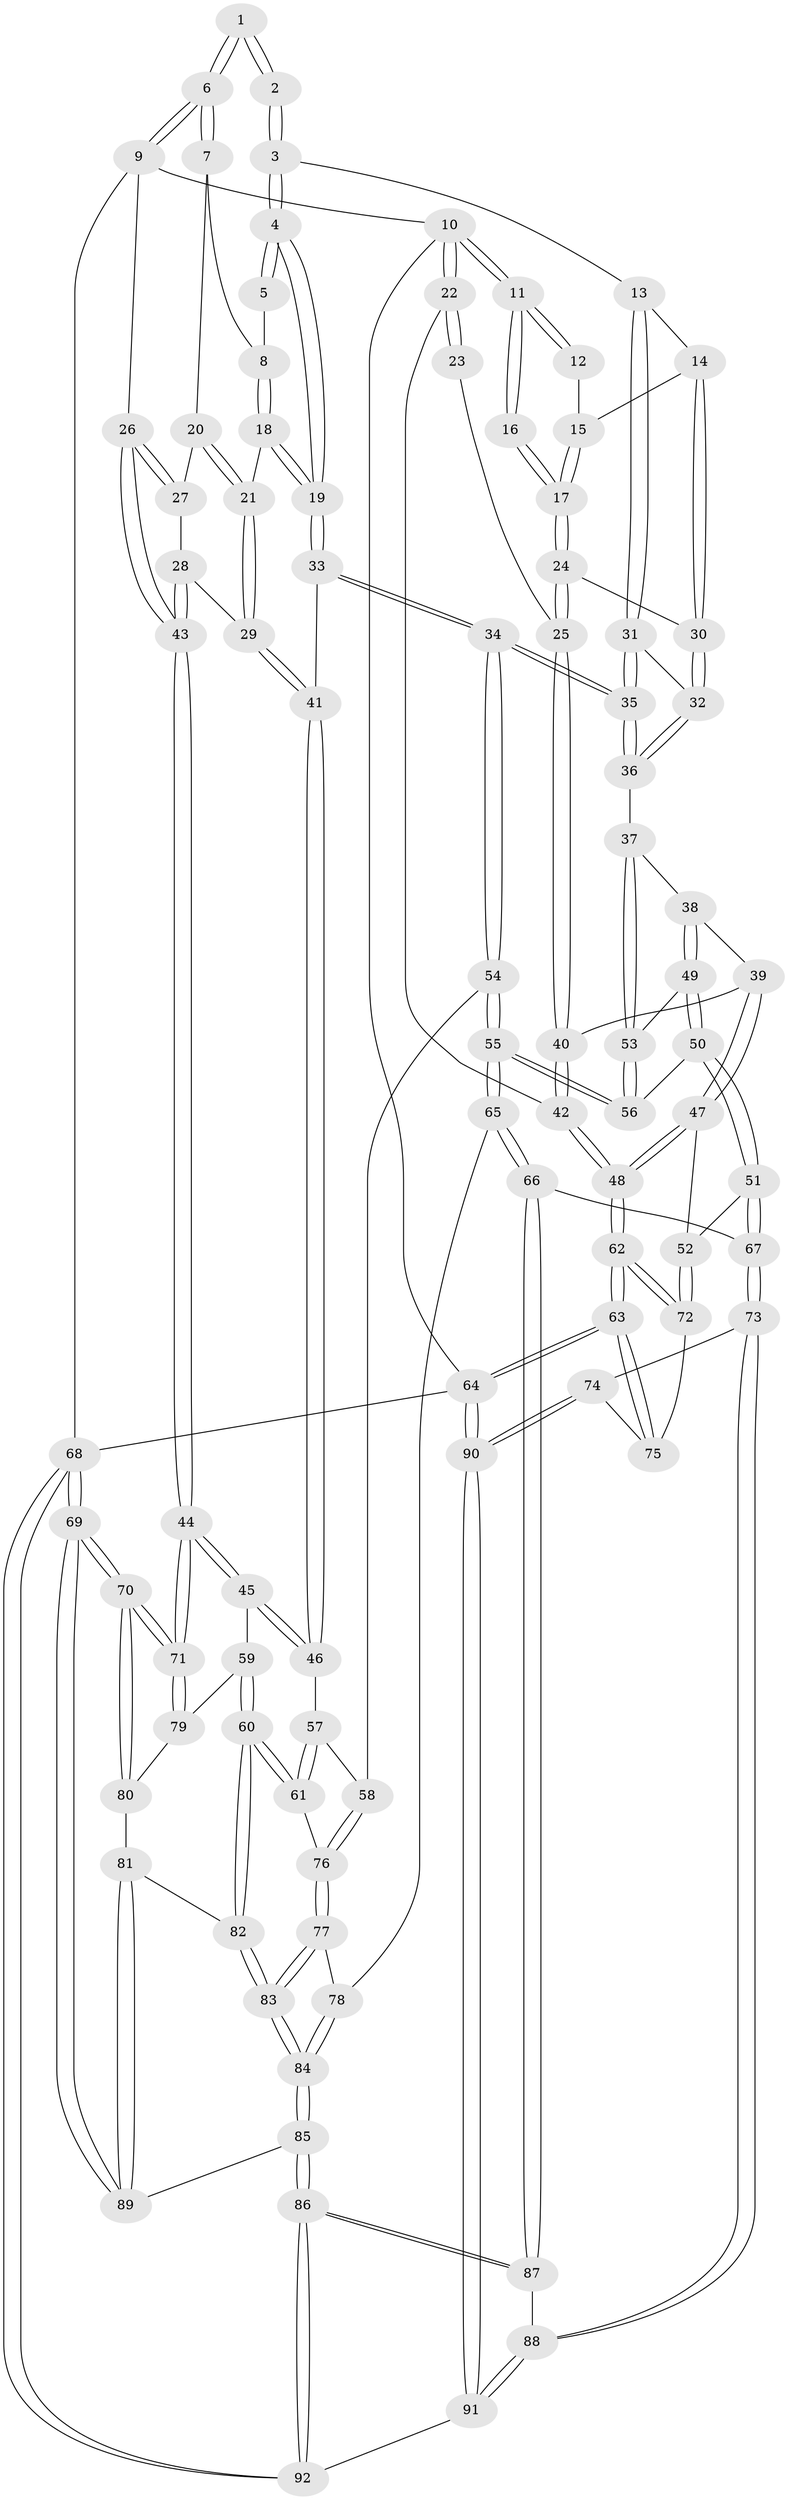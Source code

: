 // coarse degree distribution, {3: 0.07407407407407407, 4: 0.42592592592592593, 5: 0.35185185185185186, 6: 0.12962962962962962, 7: 0.018518518518518517}
// Generated by graph-tools (version 1.1) at 2025/42/03/06/25 10:42:35]
// undirected, 92 vertices, 227 edges
graph export_dot {
graph [start="1"]
  node [color=gray90,style=filled];
  1 [pos="+0.751377400549172+0"];
  2 [pos="+0.5237899963804618+0"];
  3 [pos="+0.5439815758377476+0.16363609838380777"];
  4 [pos="+0.6415800739248964+0.230610997315667"];
  5 [pos="+0.7501425763254019+0"];
  6 [pos="+1+0"];
  7 [pos="+0.8784253601427139+0.1245713334713163"];
  8 [pos="+0.7520841335112339+0.044253343506835"];
  9 [pos="+1+0"];
  10 [pos="+0+0"];
  11 [pos="+0+0"];
  12 [pos="+0.30949168269052163+0"];
  13 [pos="+0.46353679406586834+0.1854319478758242"];
  14 [pos="+0.438985250931698+0.18151919535931996"];
  15 [pos="+0.3006939863893554+0"];
  16 [pos="+0.14281413961396583+0.11220523034605485"];
  17 [pos="+0.21446857145944445+0.13838000143993381"];
  18 [pos="+0.7021784923542967+0.21288988968507427"];
  19 [pos="+0.6552525884176528+0.24228245313411856"];
  20 [pos="+0.8619256494212221+0.159865005200034"];
  21 [pos="+0.787060063787393+0.1914124265754732"];
  22 [pos="+0+0.038137342881289574"];
  23 [pos="+0+0.09682429801297247"];
  24 [pos="+0.2207735122266989+0.16183592008360587"];
  25 [pos="+0.12321449589657076+0.2571184424446962"];
  26 [pos="+1+0.21478467797514783"];
  27 [pos="+0.8747204278705659+0.17371162972557128"];
  28 [pos="+0.983715503922777+0.33626113482187886"];
  29 [pos="+0.9000793099304681+0.336935019800023"];
  30 [pos="+0.25251952417858+0.1825877201751375"];
  31 [pos="+0.42774132906975976+0.30997612018672904"];
  32 [pos="+0.27468373325655027+0.2512352628336616"];
  33 [pos="+0.6625708218949617+0.32730029115102177"];
  34 [pos="+0.47024797107076205+0.4617979592272312"];
  35 [pos="+0.41223388684432+0.4101816813043866"];
  36 [pos="+0.3083707620263158+0.383076349302535"];
  37 [pos="+0.26640576772602015+0.41521790923423624"];
  38 [pos="+0.16114260758634663+0.4140433822550109"];
  39 [pos="+0.11140387724514475+0.3769450799724901"];
  40 [pos="+0.10430292927071966+0.27974948750833134"];
  41 [pos="+0.7097380832613528+0.3757690896071061"];
  42 [pos="+0+0.23970087137373702"];
  43 [pos="+1+0.41050650832613134"];
  44 [pos="+1+0.5307911512185739"];
  45 [pos="+0.82937249549945+0.5263390396169152"];
  46 [pos="+0.7159569289410289+0.3929499856702048"];
  47 [pos="+0+0.5020596430765001"];
  48 [pos="+0+0.507915748085902"];
  49 [pos="+0.15288570643518296+0.5120019856588633"];
  50 [pos="+0.12683166684229366+0.5733388618570447"];
  51 [pos="+0.1099353248853876+0.587277345677496"];
  52 [pos="+0.10992067352153535+0.5872771510552196"];
  53 [pos="+0.2655941951405409+0.5035273879760551"];
  54 [pos="+0.4668675070494955+0.5508368376725716"];
  55 [pos="+0.37425261964816187+0.6474671466770208"];
  56 [pos="+0.28524682625203335+0.5671927566217211"];
  57 [pos="+0.6905703474974247+0.4532072479036163"];
  58 [pos="+0.5652224661198146+0.5927048030271779"];
  59 [pos="+0.7622174735377206+0.6272272454110183"];
  60 [pos="+0.6960315060026617+0.6561588206835286"];
  61 [pos="+0.6678393602925862+0.6404883591331906"];
  62 [pos="+0+0.6673026215808193"];
  63 [pos="+0+1"];
  64 [pos="+0+1"];
  65 [pos="+0.36941166645406176+0.6676944965210566"];
  66 [pos="+0.3430586709200445+0.7090495405291037"];
  67 [pos="+0.21307070286616955+0.7335748700799664"];
  68 [pos="+1+1"];
  69 [pos="+1+1"];
  70 [pos="+1+0.8786980671467333"];
  71 [pos="+1+0.7261796111875636"];
  72 [pos="+0.03863324088194413+0.7048970035874486"];
  73 [pos="+0.16487856059724104+0.7833230792394877"];
  74 [pos="+0.14222531245876993+0.790559336389265"];
  75 [pos="+0.05759937485094816+0.7321414286695013"];
  76 [pos="+0.6113413332217164+0.6275730180797741"];
  77 [pos="+0.5610252466969278+0.7264835866102425"];
  78 [pos="+0.4910480594238041+0.7297111933921481"];
  79 [pos="+0.8248045822039604+0.6830077967177861"];
  80 [pos="+0.8124188702093952+0.7916833911919322"];
  81 [pos="+0.7635388348919294+0.8043304157240494"];
  82 [pos="+0.6990836606264899+0.7790498623378856"];
  83 [pos="+0.6210082729452855+0.8406552328418628"];
  84 [pos="+0.5713526716672824+0.9222129362937719"];
  85 [pos="+0.5262185378696412+1"];
  86 [pos="+0.48855667998870583+1"];
  87 [pos="+0.38011232011271445+0.8537877955032569"];
  88 [pos="+0.21042685722330803+0.8690608681433396"];
  89 [pos="+0.7814943182133439+0.9006287691730713"];
  90 [pos="+0+1"];
  91 [pos="+0.24223548886669807+1"];
  92 [pos="+0.4878291555189803+1"];
  1 -- 2;
  1 -- 2;
  1 -- 6;
  1 -- 6;
  2 -- 3;
  2 -- 3;
  3 -- 4;
  3 -- 4;
  3 -- 13;
  4 -- 5;
  4 -- 5;
  4 -- 19;
  4 -- 19;
  5 -- 8;
  6 -- 7;
  6 -- 7;
  6 -- 9;
  6 -- 9;
  7 -- 8;
  7 -- 20;
  8 -- 18;
  8 -- 18;
  9 -- 10;
  9 -- 26;
  9 -- 68;
  10 -- 11;
  10 -- 11;
  10 -- 22;
  10 -- 22;
  10 -- 64;
  11 -- 12;
  11 -- 12;
  11 -- 16;
  11 -- 16;
  12 -- 15;
  13 -- 14;
  13 -- 31;
  13 -- 31;
  14 -- 15;
  14 -- 30;
  14 -- 30;
  15 -- 17;
  15 -- 17;
  16 -- 17;
  16 -- 17;
  17 -- 24;
  17 -- 24;
  18 -- 19;
  18 -- 19;
  18 -- 21;
  19 -- 33;
  19 -- 33;
  20 -- 21;
  20 -- 21;
  20 -- 27;
  21 -- 29;
  21 -- 29;
  22 -- 23;
  22 -- 23;
  22 -- 42;
  23 -- 25;
  24 -- 25;
  24 -- 25;
  24 -- 30;
  25 -- 40;
  25 -- 40;
  26 -- 27;
  26 -- 27;
  26 -- 43;
  26 -- 43;
  27 -- 28;
  28 -- 29;
  28 -- 43;
  28 -- 43;
  29 -- 41;
  29 -- 41;
  30 -- 32;
  30 -- 32;
  31 -- 32;
  31 -- 35;
  31 -- 35;
  32 -- 36;
  32 -- 36;
  33 -- 34;
  33 -- 34;
  33 -- 41;
  34 -- 35;
  34 -- 35;
  34 -- 54;
  34 -- 54;
  35 -- 36;
  35 -- 36;
  36 -- 37;
  37 -- 38;
  37 -- 53;
  37 -- 53;
  38 -- 39;
  38 -- 49;
  38 -- 49;
  39 -- 40;
  39 -- 47;
  39 -- 47;
  40 -- 42;
  40 -- 42;
  41 -- 46;
  41 -- 46;
  42 -- 48;
  42 -- 48;
  43 -- 44;
  43 -- 44;
  44 -- 45;
  44 -- 45;
  44 -- 71;
  44 -- 71;
  45 -- 46;
  45 -- 46;
  45 -- 59;
  46 -- 57;
  47 -- 48;
  47 -- 48;
  47 -- 52;
  48 -- 62;
  48 -- 62;
  49 -- 50;
  49 -- 50;
  49 -- 53;
  50 -- 51;
  50 -- 51;
  50 -- 56;
  51 -- 52;
  51 -- 67;
  51 -- 67;
  52 -- 72;
  52 -- 72;
  53 -- 56;
  53 -- 56;
  54 -- 55;
  54 -- 55;
  54 -- 58;
  55 -- 56;
  55 -- 56;
  55 -- 65;
  55 -- 65;
  57 -- 58;
  57 -- 61;
  57 -- 61;
  58 -- 76;
  58 -- 76;
  59 -- 60;
  59 -- 60;
  59 -- 79;
  60 -- 61;
  60 -- 61;
  60 -- 82;
  60 -- 82;
  61 -- 76;
  62 -- 63;
  62 -- 63;
  62 -- 72;
  62 -- 72;
  63 -- 64;
  63 -- 64;
  63 -- 75;
  63 -- 75;
  64 -- 90;
  64 -- 90;
  64 -- 68;
  65 -- 66;
  65 -- 66;
  65 -- 78;
  66 -- 67;
  66 -- 87;
  66 -- 87;
  67 -- 73;
  67 -- 73;
  68 -- 69;
  68 -- 69;
  68 -- 92;
  68 -- 92;
  69 -- 70;
  69 -- 70;
  69 -- 89;
  69 -- 89;
  70 -- 71;
  70 -- 71;
  70 -- 80;
  70 -- 80;
  71 -- 79;
  71 -- 79;
  72 -- 75;
  73 -- 74;
  73 -- 88;
  73 -- 88;
  74 -- 75;
  74 -- 90;
  74 -- 90;
  76 -- 77;
  76 -- 77;
  77 -- 78;
  77 -- 83;
  77 -- 83;
  78 -- 84;
  78 -- 84;
  79 -- 80;
  80 -- 81;
  81 -- 82;
  81 -- 89;
  81 -- 89;
  82 -- 83;
  82 -- 83;
  83 -- 84;
  83 -- 84;
  84 -- 85;
  84 -- 85;
  85 -- 86;
  85 -- 86;
  85 -- 89;
  86 -- 87;
  86 -- 87;
  86 -- 92;
  86 -- 92;
  87 -- 88;
  88 -- 91;
  88 -- 91;
  90 -- 91;
  90 -- 91;
  91 -- 92;
}
